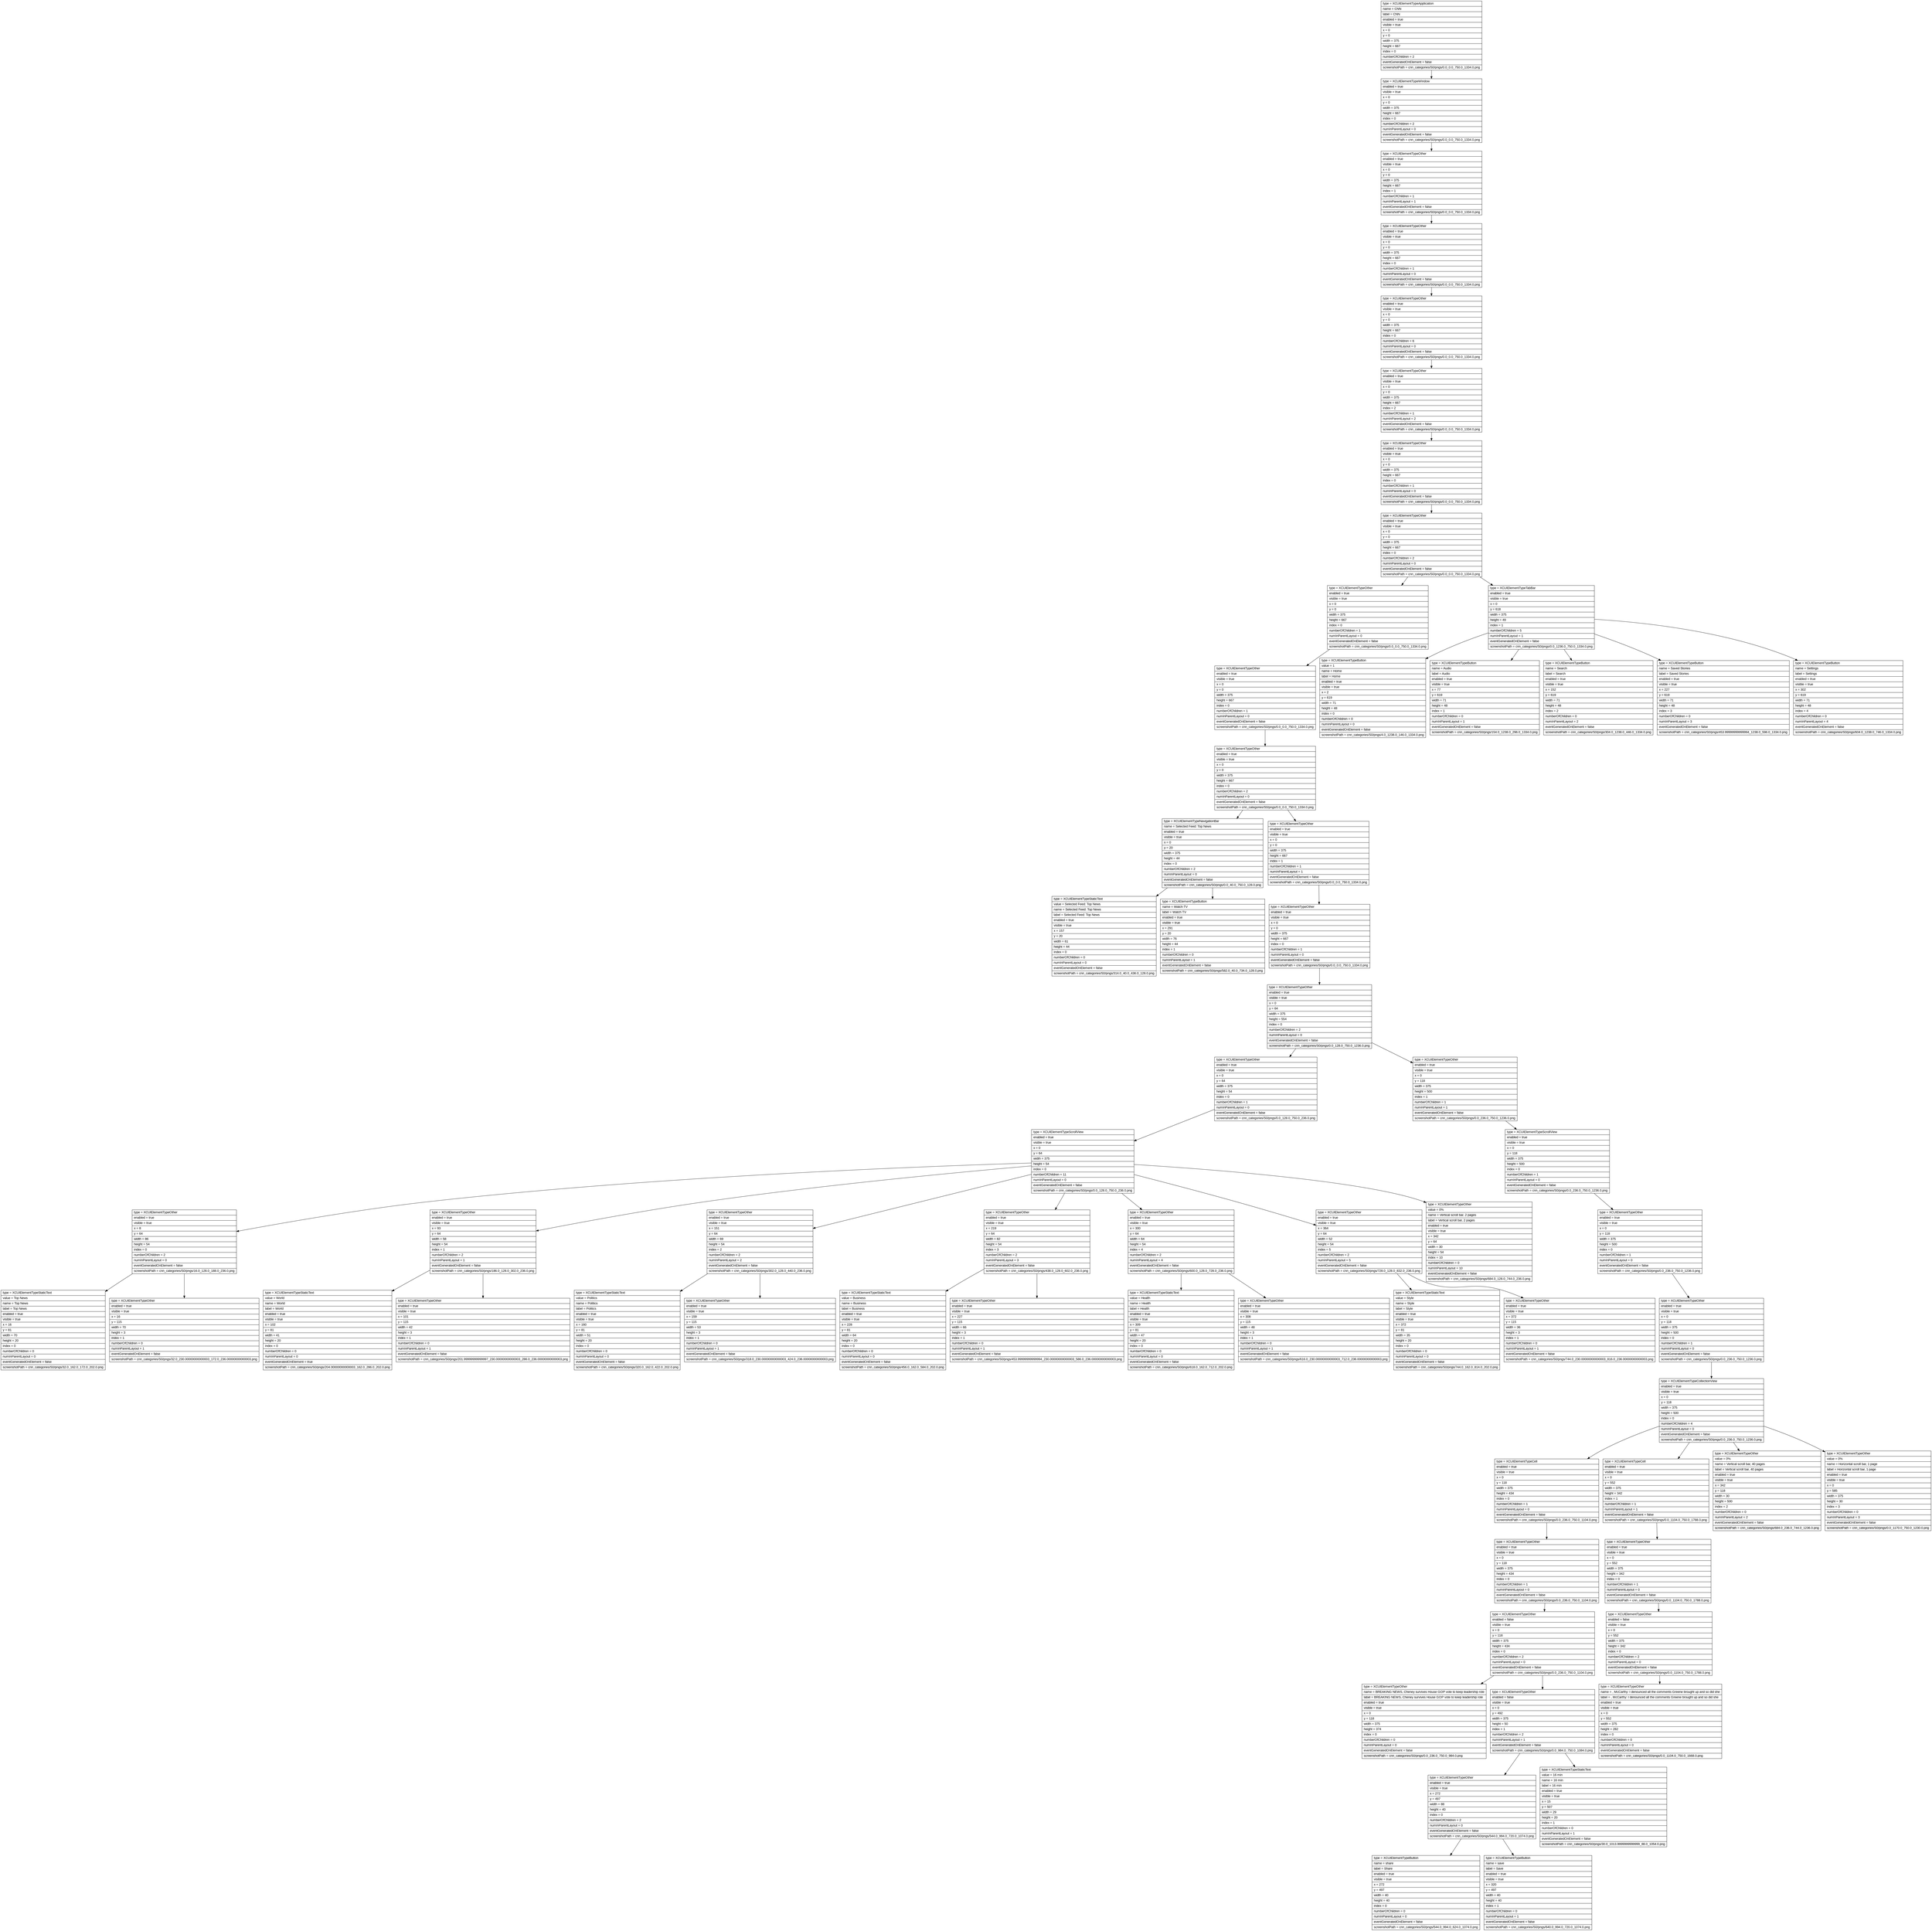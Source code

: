 digraph Layout {

	node [shape=record fontname=Arial];

	0	[label="{type = XCUIElementTypeApplication\l|name = CNN\l|label = CNN\l|enabled = true\l|visible = true\l|x = 0\l|y = 0\l|width = 375\l|height = 667\l|index = 0\l|numberOfChildren = 2\l|eventGeneratedOnElement = false \l|screenshotPath = cnn_categories/S0/pngs/0.0_0.0_750.0_1334.0.png\l}"]
	1	[label="{type = XCUIElementTypeWindow\l|enabled = true\l|visible = true\l|x = 0\l|y = 0\l|width = 375\l|height = 667\l|index = 0\l|numberOfChildren = 2\l|numInParentLayout = 0\l|eventGeneratedOnElement = false \l|screenshotPath = cnn_categories/S0/pngs/0.0_0.0_750.0_1334.0.png\l}"]
	2	[label="{type = XCUIElementTypeOther\l|enabled = true\l|visible = true\l|x = 0\l|y = 0\l|width = 375\l|height = 667\l|index = 1\l|numberOfChildren = 1\l|numInParentLayout = 1\l|eventGeneratedOnElement = false \l|screenshotPath = cnn_categories/S0/pngs/0.0_0.0_750.0_1334.0.png\l}"]
	3	[label="{type = XCUIElementTypeOther\l|enabled = true\l|visible = true\l|x = 0\l|y = 0\l|width = 375\l|height = 667\l|index = 0\l|numberOfChildren = 1\l|numInParentLayout = 0\l|eventGeneratedOnElement = false \l|screenshotPath = cnn_categories/S0/pngs/0.0_0.0_750.0_1334.0.png\l}"]
	4	[label="{type = XCUIElementTypeOther\l|enabled = true\l|visible = true\l|x = 0\l|y = 0\l|width = 375\l|height = 667\l|index = 0\l|numberOfChildren = 6\l|numInParentLayout = 0\l|eventGeneratedOnElement = false \l|screenshotPath = cnn_categories/S0/pngs/0.0_0.0_750.0_1334.0.png\l}"]
	5	[label="{type = XCUIElementTypeOther\l|enabled = true\l|visible = true\l|x = 0\l|y = 0\l|width = 375\l|height = 667\l|index = 2\l|numberOfChildren = 1\l|numInParentLayout = 2\l|eventGeneratedOnElement = false \l|screenshotPath = cnn_categories/S0/pngs/0.0_0.0_750.0_1334.0.png\l}"]
	6	[label="{type = XCUIElementTypeOther\l|enabled = true\l|visible = true\l|x = 0\l|y = 0\l|width = 375\l|height = 667\l|index = 0\l|numberOfChildren = 1\l|numInParentLayout = 0\l|eventGeneratedOnElement = false \l|screenshotPath = cnn_categories/S0/pngs/0.0_0.0_750.0_1334.0.png\l}"]
	7	[label="{type = XCUIElementTypeOther\l|enabled = true\l|visible = true\l|x = 0\l|y = 0\l|width = 375\l|height = 667\l|index = 0\l|numberOfChildren = 2\l|numInParentLayout = 0\l|eventGeneratedOnElement = false \l|screenshotPath = cnn_categories/S0/pngs/0.0_0.0_750.0_1334.0.png\l}"]
	8	[label="{type = XCUIElementTypeOther\l|enabled = true\l|visible = true\l|x = 0\l|y = 0\l|width = 375\l|height = 667\l|index = 0\l|numberOfChildren = 1\l|numInParentLayout = 0\l|eventGeneratedOnElement = false \l|screenshotPath = cnn_categories/S0/pngs/0.0_0.0_750.0_1334.0.png\l}"]
	9	[label="{type = XCUIElementTypeTabBar\l|enabled = true\l|visible = true\l|x = 0\l|y = 618\l|width = 375\l|height = 49\l|index = 1\l|numberOfChildren = 5\l|numInParentLayout = 1\l|eventGeneratedOnElement = false \l|screenshotPath = cnn_categories/S0/pngs/0.0_1236.0_750.0_1334.0.png\l}"]
	10	[label="{type = XCUIElementTypeOther\l|enabled = true\l|visible = true\l|x = 0\l|y = 0\l|width = 375\l|height = 667\l|index = 0\l|numberOfChildren = 1\l|numInParentLayout = 0\l|eventGeneratedOnElement = false \l|screenshotPath = cnn_categories/S0/pngs/0.0_0.0_750.0_1334.0.png\l}"]
	11	[label="{type = XCUIElementTypeButton\l|value = 1\l|name = Home\l|label = Home\l|enabled = true\l|visible = true\l|x = 2\l|y = 619\l|width = 71\l|height = 48\l|index = 0\l|numberOfChildren = 0\l|numInParentLayout = 0\l|eventGeneratedOnElement = false \l|screenshotPath = cnn_categories/S0/pngs/4.0_1238.0_146.0_1334.0.png\l}"]
	12	[label="{type = XCUIElementTypeButton\l|name = Audio\l|label = Audio\l|enabled = true\l|visible = true\l|x = 77\l|y = 619\l|width = 71\l|height = 48\l|index = 1\l|numberOfChildren = 0\l|numInParentLayout = 1\l|eventGeneratedOnElement = false \l|screenshotPath = cnn_categories/S0/pngs/154.0_1238.0_296.0_1334.0.png\l}"]
	13	[label="{type = XCUIElementTypeButton\l|name = Search\l|label = Search\l|enabled = true\l|visible = true\l|x = 152\l|y = 619\l|width = 71\l|height = 48\l|index = 2\l|numberOfChildren = 0\l|numInParentLayout = 2\l|eventGeneratedOnElement = false \l|screenshotPath = cnn_categories/S0/pngs/304.0_1238.0_446.0_1334.0.png\l}"]
	14	[label="{type = XCUIElementTypeButton\l|name = Saved Stories\l|label = Saved Stories\l|enabled = true\l|visible = true\l|x = 227\l|y = 619\l|width = 71\l|height = 48\l|index = 3\l|numberOfChildren = 0\l|numInParentLayout = 3\l|eventGeneratedOnElement = false \l|screenshotPath = cnn_categories/S0/pngs/453.99999999999994_1238.0_596.0_1334.0.png\l}"]
	15	[label="{type = XCUIElementTypeButton\l|name = Settings\l|label = Settings\l|enabled = true\l|visible = true\l|x = 302\l|y = 619\l|width = 71\l|height = 48\l|index = 4\l|numberOfChildren = 0\l|numInParentLayout = 4\l|eventGeneratedOnElement = false \l|screenshotPath = cnn_categories/S0/pngs/604.0_1238.0_746.0_1334.0.png\l}"]
	16	[label="{type = XCUIElementTypeOther\l|enabled = true\l|visible = true\l|x = 0\l|y = 0\l|width = 375\l|height = 667\l|index = 0\l|numberOfChildren = 2\l|numInParentLayout = 0\l|eventGeneratedOnElement = false \l|screenshotPath = cnn_categories/S0/pngs/0.0_0.0_750.0_1334.0.png\l}"]
	17	[label="{type = XCUIElementTypeNavigationBar\l|name = Selected Feed: Top News\l|enabled = true\l|visible = true\l|x = 0\l|y = 20\l|width = 375\l|height = 44\l|index = 0\l|numberOfChildren = 2\l|numInParentLayout = 0\l|eventGeneratedOnElement = false \l|screenshotPath = cnn_categories/S0/pngs/0.0_40.0_750.0_128.0.png\l}"]
	18	[label="{type = XCUIElementTypeOther\l|enabled = true\l|visible = true\l|x = 0\l|y = 0\l|width = 375\l|height = 667\l|index = 1\l|numberOfChildren = 1\l|numInParentLayout = 1\l|eventGeneratedOnElement = false \l|screenshotPath = cnn_categories/S0/pngs/0.0_0.0_750.0_1334.0.png\l}"]
	19	[label="{type = XCUIElementTypeStaticText\l|value = Selected Feed: Top News\l|name = Selected Feed: Top News\l|label = Selected Feed: Top News\l|enabled = true\l|visible = true\l|x = 157\l|y = 20\l|width = 61\l|height = 44\l|index = 0\l|numberOfChildren = 0\l|numInParentLayout = 0\l|eventGeneratedOnElement = false \l|screenshotPath = cnn_categories/S0/pngs/314.0_40.0_436.0_128.0.png\l}"]
	20	[label="{type = XCUIElementTypeButton\l|name = Watch TV\l|label = Watch TV\l|enabled = true\l|visible = true\l|x = 291\l|y = 20\l|width = 76\l|height = 44\l|index = 1\l|numberOfChildren = 0\l|numInParentLayout = 1\l|eventGeneratedOnElement = false \l|screenshotPath = cnn_categories/S0/pngs/582.0_40.0_734.0_128.0.png\l}"]
	21	[label="{type = XCUIElementTypeOther\l|enabled = true\l|visible = true\l|x = 0\l|y = 0\l|width = 375\l|height = 667\l|index = 0\l|numberOfChildren = 1\l|numInParentLayout = 0\l|eventGeneratedOnElement = false \l|screenshotPath = cnn_categories/S0/pngs/0.0_0.0_750.0_1334.0.png\l}"]
	22	[label="{type = XCUIElementTypeOther\l|enabled = true\l|visible = true\l|x = 0\l|y = 64\l|width = 375\l|height = 554\l|index = 0\l|numberOfChildren = 2\l|numInParentLayout = 0\l|eventGeneratedOnElement = false \l|screenshotPath = cnn_categories/S0/pngs/0.0_128.0_750.0_1236.0.png\l}"]
	23	[label="{type = XCUIElementTypeOther\l|enabled = true\l|visible = true\l|x = 0\l|y = 64\l|width = 375\l|height = 54\l|index = 0\l|numberOfChildren = 1\l|numInParentLayout = 0\l|eventGeneratedOnElement = false \l|screenshotPath = cnn_categories/S0/pngs/0.0_128.0_750.0_236.0.png\l}"]
	24	[label="{type = XCUIElementTypeOther\l|enabled = true\l|visible = true\l|x = 0\l|y = 118\l|width = 375\l|height = 500\l|index = 1\l|numberOfChildren = 1\l|numInParentLayout = 1\l|eventGeneratedOnElement = false \l|screenshotPath = cnn_categories/S0/pngs/0.0_236.0_750.0_1236.0.png\l}"]
	25	[label="{type = XCUIElementTypeScrollView\l|enabled = true\l|visible = true\l|x = 0\l|y = 64\l|width = 375\l|height = 54\l|index = 0\l|numberOfChildren = 11\l|numInParentLayout = 0\l|eventGeneratedOnElement = false \l|screenshotPath = cnn_categories/S0/pngs/0.0_128.0_750.0_236.0.png\l}"]
	26	[label="{type = XCUIElementTypeScrollView\l|enabled = true\l|visible = true\l|x = 0\l|y = 118\l|width = 375\l|height = 500\l|index = 0\l|numberOfChildren = 1\l|numInParentLayout = 0\l|eventGeneratedOnElement = false \l|screenshotPath = cnn_categories/S0/pngs/0.0_236.0_750.0_1236.0.png\l}"]
	27	[label="{type = XCUIElementTypeOther\l|enabled = true\l|visible = true\l|x = 8\l|y = 64\l|width = 86\l|height = 54\l|index = 0\l|numberOfChildren = 2\l|numInParentLayout = 0\l|eventGeneratedOnElement = false \l|screenshotPath = cnn_categories/S0/pngs/16.0_128.0_188.0_236.0.png\l}"]
	28	[label="{type = XCUIElementTypeOther\l|enabled = true\l|visible = true\l|x = 93\l|y = 64\l|width = 58\l|height = 54\l|index = 1\l|numberOfChildren = 2\l|numInParentLayout = 1\l|eventGeneratedOnElement = false \l|screenshotPath = cnn_categories/S0/pngs/186.0_128.0_302.0_236.0.png\l}"]
	29	[label="{type = XCUIElementTypeOther\l|enabled = true\l|visible = true\l|x = 151\l|y = 64\l|width = 69\l|height = 54\l|index = 2\l|numberOfChildren = 2\l|numInParentLayout = 2\l|eventGeneratedOnElement = false \l|screenshotPath = cnn_categories/S0/pngs/302.0_128.0_440.0_236.0.png\l}"]
	30	[label="{type = XCUIElementTypeOther\l|enabled = true\l|visible = true\l|x = 219\l|y = 64\l|width = 82\l|height = 54\l|index = 3\l|numberOfChildren = 2\l|numInParentLayout = 3\l|eventGeneratedOnElement = false \l|screenshotPath = cnn_categories/S0/pngs/438.0_128.0_602.0_236.0.png\l}"]
	31	[label="{type = XCUIElementTypeOther\l|enabled = true\l|visible = true\l|x = 300\l|y = 64\l|width = 64\l|height = 54\l|index = 4\l|numberOfChildren = 2\l|numInParentLayout = 4\l|eventGeneratedOnElement = false \l|screenshotPath = cnn_categories/S0/pngs/600.0_128.0_728.0_236.0.png\l}"]
	32	[label="{type = XCUIElementTypeOther\l|enabled = true\l|visible = true\l|x = 364\l|y = 64\l|width = 52\l|height = 54\l|index = 5\l|numberOfChildren = 2\l|numInParentLayout = 5\l|eventGeneratedOnElement = false \l|screenshotPath = cnn_categories/S0/pngs/728.0_128.0_832.0_236.0.png\l}"]
	33	[label="{type = XCUIElementTypeOther\l|value = 0%\l|name = Vertical scroll bar, 2 pages\l|label = Vertical scroll bar, 2 pages\l|enabled = true\l|visible = true\l|x = 342\l|y = 64\l|width = 30\l|height = 54\l|index = 10\l|numberOfChildren = 0\l|numInParentLayout = 10\l|eventGeneratedOnElement = false \l|screenshotPath = cnn_categories/S0/pngs/684.0_128.0_744.0_236.0.png\l}"]
	34	[label="{type = XCUIElementTypeOther\l|enabled = true\l|visible = true\l|x = 0\l|y = 118\l|width = 375\l|height = 500\l|index = 0\l|numberOfChildren = 1\l|numInParentLayout = 0\l|eventGeneratedOnElement = false \l|screenshotPath = cnn_categories/S0/pngs/0.0_236.0_750.0_1236.0.png\l}"]
	35	[label="{type = XCUIElementTypeStaticText\l|value = Top News\l|name = Top News\l|label = Top News\l|enabled = true\l|visible = true\l|x = 16\l|y = 81\l|width = 70\l|height = 20\l|index = 0\l|numberOfChildren = 0\l|numInParentLayout = 0\l|eventGeneratedOnElement = false \l|screenshotPath = cnn_categories/S0/pngs/32.0_162.0_172.0_202.0.png\l}"]
	36	[label="{type = XCUIElementTypeOther\l|enabled = true\l|visible = true\l|x = 16\l|y = 115\l|width = 70\l|height = 3\l|index = 1\l|numberOfChildren = 0\l|numInParentLayout = 1\l|eventGeneratedOnElement = false \l|screenshotPath = cnn_categories/S0/pngs/32.0_230.00000000000003_172.0_236.00000000000003.png\l}"]
	37	[label="{type = XCUIElementTypeStaticText\l|value = World\l|name = World\l|label = World\l|enabled = true\l|visible = true\l|x = 102\l|y = 81\l|width = 41\l|height = 20\l|index = 0\l|numberOfChildren = 0\l|numInParentLayout = 0\l|eventGeneratedOnElement = true \l|screenshotPath = cnn_categories/S0/pngs/204.00000000000003_162.0_286.0_202.0.png\l}"]
	38	[label="{type = XCUIElementTypeOther\l|enabled = true\l|visible = true\l|x = 101\l|y = 115\l|width = 42\l|height = 3\l|index = 1\l|numberOfChildren = 0\l|numInParentLayout = 1\l|eventGeneratedOnElement = false \l|screenshotPath = cnn_categories/S0/pngs/201.99999999999997_230.00000000000003_286.0_236.00000000000003.png\l}"]
	39	[label="{type = XCUIElementTypeStaticText\l|value = Politics\l|name = Politics\l|label = Politics\l|enabled = true\l|visible = true\l|x = 160\l|y = 81\l|width = 51\l|height = 20\l|index = 0\l|numberOfChildren = 0\l|numInParentLayout = 0\l|eventGeneratedOnElement = false \l|screenshotPath = cnn_categories/S0/pngs/320.0_162.0_422.0_202.0.png\l}"]
	40	[label="{type = XCUIElementTypeOther\l|enabled = true\l|visible = true\l|x = 159\l|y = 115\l|width = 53\l|height = 3\l|index = 1\l|numberOfChildren = 0\l|numInParentLayout = 1\l|eventGeneratedOnElement = false \l|screenshotPath = cnn_categories/S0/pngs/318.0_230.00000000000003_424.0_236.00000000000003.png\l}"]
	41	[label="{type = XCUIElementTypeStaticText\l|value = Business\l|name = Business\l|label = Business\l|enabled = true\l|visible = true\l|x = 228\l|y = 81\l|width = 64\l|height = 20\l|index = 0\l|numberOfChildren = 0\l|numInParentLayout = 0\l|eventGeneratedOnElement = false \l|screenshotPath = cnn_categories/S0/pngs/456.0_162.0_584.0_202.0.png\l}"]
	42	[label="{type = XCUIElementTypeOther\l|enabled = true\l|visible = true\l|x = 227\l|y = 115\l|width = 66\l|height = 3\l|index = 1\l|numberOfChildren = 0\l|numInParentLayout = 1\l|eventGeneratedOnElement = false \l|screenshotPath = cnn_categories/S0/pngs/453.99999999999994_230.00000000000003_586.0_236.00000000000003.png\l}"]
	43	[label="{type = XCUIElementTypeStaticText\l|value = Health\l|name = Health\l|label = Health\l|enabled = true\l|visible = true\l|x = 309\l|y = 81\l|width = 47\l|height = 20\l|index = 0\l|numberOfChildren = 0\l|numInParentLayout = 0\l|eventGeneratedOnElement = false \l|screenshotPath = cnn_categories/S0/pngs/618.0_162.0_712.0_202.0.png\l}"]
	44	[label="{type = XCUIElementTypeOther\l|enabled = true\l|visible = true\l|x = 308\l|y = 115\l|width = 48\l|height = 3\l|index = 1\l|numberOfChildren = 0\l|numInParentLayout = 1\l|eventGeneratedOnElement = false \l|screenshotPath = cnn_categories/S0/pngs/616.0_230.00000000000003_712.0_236.00000000000003.png\l}"]
	45	[label="{type = XCUIElementTypeStaticText\l|value = Style\l|name = Style\l|label = Style\l|enabled = true\l|visible = true\l|x = 372\l|y = 81\l|width = 35\l|height = 20\l|index = 0\l|numberOfChildren = 0\l|numInParentLayout = 0\l|eventGeneratedOnElement = false \l|screenshotPath = cnn_categories/S0/pngs/744.0_162.0_814.0_202.0.png\l}"]
	46	[label="{type = XCUIElementTypeOther\l|enabled = true\l|visible = true\l|x = 372\l|y = 115\l|width = 36\l|height = 3\l|index = 1\l|numberOfChildren = 0\l|numInParentLayout = 1\l|eventGeneratedOnElement = false \l|screenshotPath = cnn_categories/S0/pngs/744.0_230.00000000000003_816.0_236.00000000000003.png\l}"]
	47	[label="{type = XCUIElementTypeOther\l|enabled = true\l|visible = true\l|x = 0\l|y = 118\l|width = 375\l|height = 500\l|index = 0\l|numberOfChildren = 1\l|numInParentLayout = 0\l|eventGeneratedOnElement = false \l|screenshotPath = cnn_categories/S0/pngs/0.0_236.0_750.0_1236.0.png\l}"]
	48	[label="{type = XCUIElementTypeCollectionView\l|enabled = true\l|visible = true\l|x = 0\l|y = 118\l|width = 375\l|height = 500\l|index = 0\l|numberOfChildren = 4\l|numInParentLayout = 0\l|eventGeneratedOnElement = false \l|screenshotPath = cnn_categories/S0/pngs/0.0_236.0_750.0_1236.0.png\l}"]
	49	[label="{type = XCUIElementTypeCell\l|enabled = true\l|visible = true\l|x = 0\l|y = 118\l|width = 375\l|height = 434\l|index = 0\l|numberOfChildren = 1\l|numInParentLayout = 0\l|eventGeneratedOnElement = false \l|screenshotPath = cnn_categories/S0/pngs/0.0_236.0_750.0_1104.0.png\l}"]
	50	[label="{type = XCUIElementTypeCell\l|enabled = true\l|visible = true\l|x = 0\l|y = 552\l|width = 375\l|height = 342\l|index = 1\l|numberOfChildren = 1\l|numInParentLayout = 1\l|eventGeneratedOnElement = false \l|screenshotPath = cnn_categories/S0/pngs/0.0_1104.0_750.0_1788.0.png\l}"]
	51	[label="{type = XCUIElementTypeOther\l|value = 0%\l|name = Vertical scroll bar, 40 pages\l|label = Vertical scroll bar, 40 pages\l|enabled = true\l|visible = true\l|x = 342\l|y = 118\l|width = 30\l|height = 500\l|index = 2\l|numberOfChildren = 0\l|numInParentLayout = 2\l|eventGeneratedOnElement = false \l|screenshotPath = cnn_categories/S0/pngs/684.0_236.0_744.0_1236.0.png\l}"]
	52	[label="{type = XCUIElementTypeOther\l|value = 0%\l|name = Horizontal scroll bar, 1 page\l|label = Horizontal scroll bar, 1 page\l|enabled = true\l|visible = true\l|x = 0\l|y = 585\l|width = 375\l|height = 30\l|index = 3\l|numberOfChildren = 0\l|numInParentLayout = 3\l|eventGeneratedOnElement = false \l|screenshotPath = cnn_categories/S0/pngs/0.0_1170.0_750.0_1230.0.png\l}"]
	53	[label="{type = XCUIElementTypeOther\l|enabled = true\l|visible = true\l|x = 0\l|y = 118\l|width = 375\l|height = 434\l|index = 0\l|numberOfChildren = 1\l|numInParentLayout = 0\l|eventGeneratedOnElement = false \l|screenshotPath = cnn_categories/S0/pngs/0.0_236.0_750.0_1104.0.png\l}"]
	54	[label="{type = XCUIElementTypeOther\l|enabled = true\l|visible = true\l|x = 0\l|y = 552\l|width = 375\l|height = 342\l|index = 0\l|numberOfChildren = 1\l|numInParentLayout = 0\l|eventGeneratedOnElement = false \l|screenshotPath = cnn_categories/S0/pngs/0.0_1104.0_750.0_1788.0.png\l}"]
	55	[label="{type = XCUIElementTypeOther\l|enabled = false\l|visible = true\l|x = 0\l|y = 118\l|width = 375\l|height = 434\l|index = 0\l|numberOfChildren = 2\l|numInParentLayout = 0\l|eventGeneratedOnElement = false \l|screenshotPath = cnn_categories/S0/pngs/0.0_236.0_750.0_1104.0.png\l}"]
	56	[label="{type = XCUIElementTypeOther\l|enabled = false\l|visible = true\l|x = 0\l|y = 552\l|width = 375\l|height = 342\l|index = 0\l|numberOfChildren = 2\l|numInParentLayout = 0\l|eventGeneratedOnElement = false \l|screenshotPath = cnn_categories/S0/pngs/0.0_1104.0_750.0_1788.0.png\l}"]
	57	[label="{type = XCUIElementTypeOther\l|name = BREAKING NEWS, Cheney survives House GOP vote to keep leadership role\l|label = BREAKING NEWS, Cheney survives House GOP vote to keep leadership role\l|enabled = true\l|visible = true\l|x = 0\l|y = 118\l|width = 375\l|height = 374\l|index = 0\l|numberOfChildren = 0\l|numInParentLayout = 0\l|eventGeneratedOnElement = false \l|screenshotPath = cnn_categories/S0/pngs/0.0_236.0_750.0_984.0.png\l}"]
	58	[label="{type = XCUIElementTypeOther\l|enabled = false\l|visible = true\l|x = 0\l|y = 492\l|width = 375\l|height = 50\l|index = 1\l|numberOfChildren = 2\l|numInParentLayout = 1\l|eventGeneratedOnElement = false \l|screenshotPath = cnn_categories/S0/pngs/0.0_984.0_750.0_1084.0.png\l}"]
	59	[label="{type = XCUIElementTypeOther\l|name = , McCarthy: I denounced all the comments Greene brought up and so did she\l|label = , McCarthy: I denounced all the comments Greene brought up and so did she\l|enabled = true\l|visible = true\l|x = 0\l|y = 552\l|width = 375\l|height = 282\l|index = 0\l|numberOfChildren = 0\l|numInParentLayout = 0\l|eventGeneratedOnElement = false \l|screenshotPath = cnn_categories/S0/pngs/0.0_1104.0_750.0_1668.0.png\l}"]
	60	[label="{type = XCUIElementTypeOther\l|enabled = true\l|visible = true\l|x = 272\l|y = 497\l|width = 88\l|height = 40\l|index = 0\l|numberOfChildren = 2\l|numInParentLayout = 0\l|eventGeneratedOnElement = false \l|screenshotPath = cnn_categories/S0/pngs/544.0_994.0_720.0_1074.0.png\l}"]
	61	[label="{type = XCUIElementTypeStaticText\l|value = 16 min\l|name = 16 min\l|label = 16 min\l|enabled = true\l|visible = true\l|x = 15\l|y = 507\l|width = 29\l|height = 20\l|index = 1\l|numberOfChildren = 0\l|numInParentLayout = 1\l|eventGeneratedOnElement = false \l|screenshotPath = cnn_categories/S0/pngs/30.0_1013.9999999999999_88.0_1054.0.png\l}"]
	62	[label="{type = XCUIElementTypeButton\l|name = share\l|label = Share\l|enabled = true\l|visible = true\l|x = 272\l|y = 497\l|width = 40\l|height = 40\l|index = 0\l|numberOfChildren = 0\l|numInParentLayout = 0\l|eventGeneratedOnElement = false \l|screenshotPath = cnn_categories/S0/pngs/544.0_994.0_624.0_1074.0.png\l}"]
	63	[label="{type = XCUIElementTypeButton\l|name = save\l|label = Save\l|enabled = true\l|visible = true\l|x = 320\l|y = 497\l|width = 40\l|height = 40\l|index = 1\l|numberOfChildren = 0\l|numInParentLayout = 1\l|eventGeneratedOnElement = false \l|screenshotPath = cnn_categories/S0/pngs/640.0_994.0_720.0_1074.0.png\l}"]


	0 -> 1
	1 -> 2
	2 -> 3
	3 -> 4
	4 -> 5
	5 -> 6
	6 -> 7
	7 -> 8
	7 -> 9
	8 -> 10
	9 -> 11
	9 -> 12
	9 -> 13
	9 -> 14
	9 -> 15
	10 -> 16
	16 -> 17
	16 -> 18
	17 -> 19
	17 -> 20
	18 -> 21
	21 -> 22
	22 -> 23
	22 -> 24
	23 -> 25
	24 -> 26
	25 -> 27
	25 -> 28
	25 -> 29
	25 -> 30
	25 -> 31
	25 -> 32
	25 -> 33
	26 -> 34
	27 -> 35
	27 -> 36
	28 -> 37
	28 -> 38
	29 -> 39
	29 -> 40
	30 -> 41
	30 -> 42
	31 -> 43
	31 -> 44
	32 -> 45
	32 -> 46
	34 -> 47
	47 -> 48
	48 -> 49
	48 -> 50
	48 -> 51
	48 -> 52
	49 -> 53
	50 -> 54
	53 -> 55
	54 -> 56
	55 -> 57
	55 -> 58
	56 -> 59
	58 -> 60
	58 -> 61
	60 -> 62
	60 -> 63


}